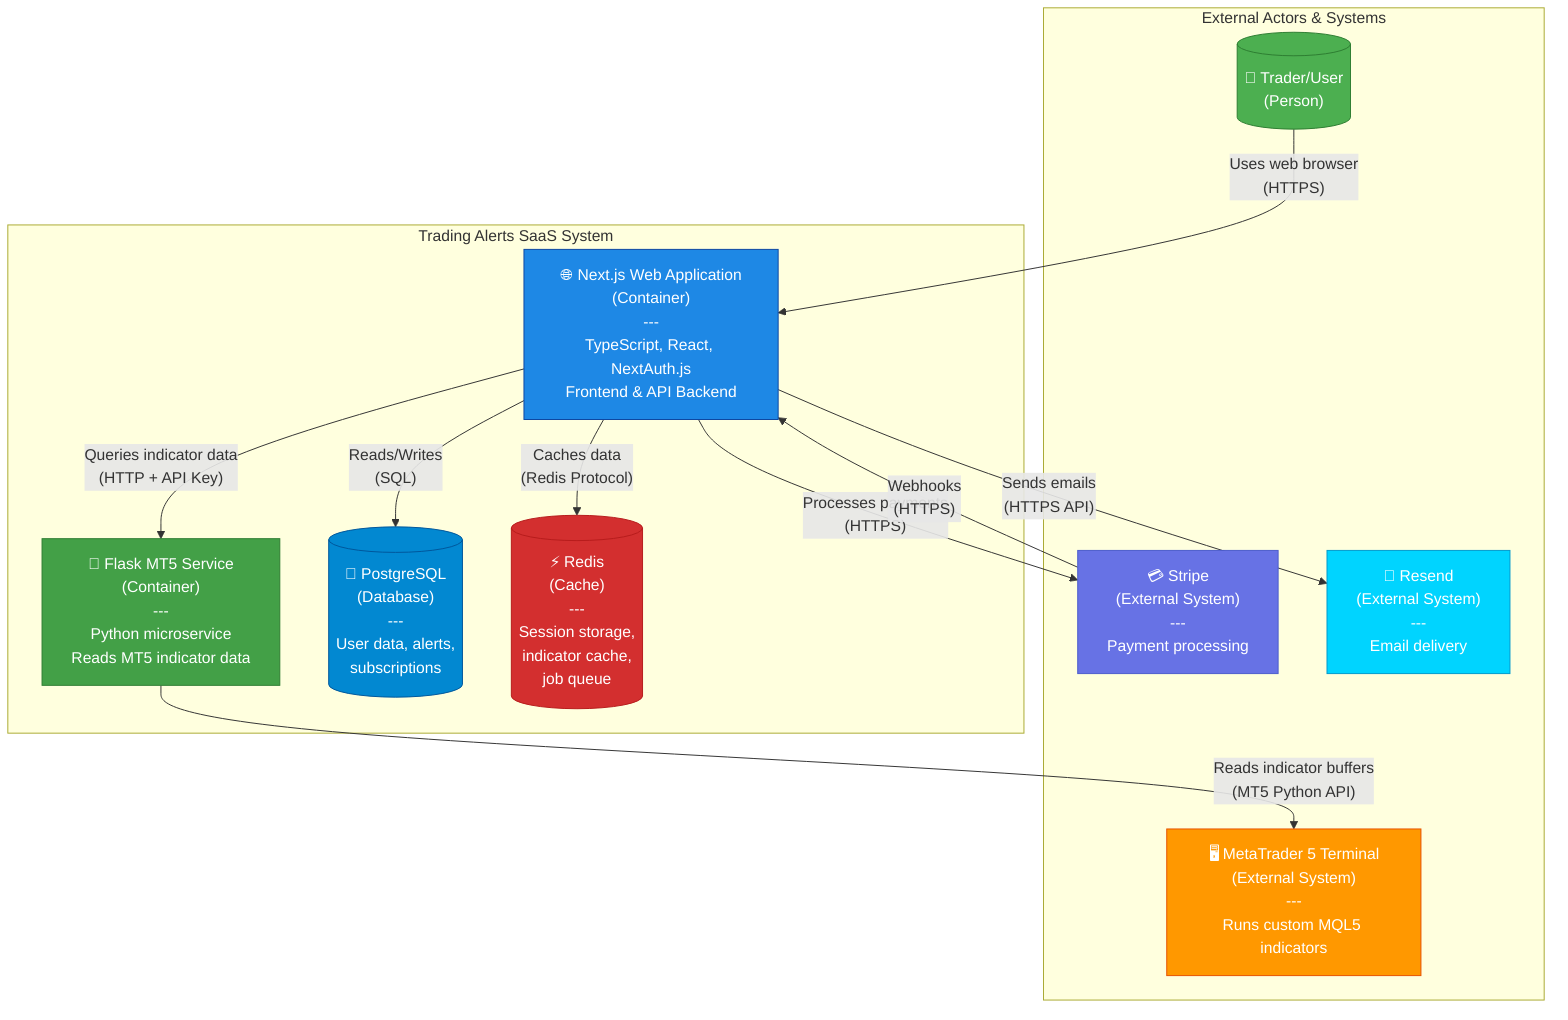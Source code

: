 graph TB
    subgraph External["External Actors & Systems"]
        User[("👤 Trader/User<br/>(Person)")]
        MT5["🖥️ MetaTrader 5 Terminal<br/>(External System)<br/>---<br/>Runs custom MQL5 indicators"]
        Stripe["💳 Stripe<br/>(External System)<br/>---<br/>Payment processing"]
        Resend["📧 Resend<br/>(External System)<br/>---<br/>Email delivery"]
    end
    
    subgraph System["Trading Alerts SaaS System"]
        NextJS["🌐 Next.js Web Application<br/>(Container)<br/>---<br/>TypeScript, React, NextAuth.js<br/>Frontend & API Backend"]
        Flask["🐍 Flask MT5 Service<br/>(Container)<br/>---<br/>Python microservice<br/>Reads MT5 indicator data"]
        DB[("💾 PostgreSQL<br/>(Database)<br/>---<br/>User data, alerts,<br/>subscriptions")]
        Cache[("⚡ Redis<br/>(Cache)<br/>---<br/>Session storage,<br/>indicator cache,<br/>job queue")]
    end
    
    User -->|"Uses web browser<br/>(HTTPS)"| NextJS
    NextJS -->|"Queries indicator data<br/>(HTTP + API Key)"| Flask
    Flask -->|"Reads indicator buffers<br/>(MT5 Python API)"| MT5
    NextJS -->|"Reads/Writes<br/>(SQL)"| DB
    NextJS -->|"Caches data<br/>(Redis Protocol)"| Cache
    NextJS -->|"Processes payments<br/>(HTTPS)"| Stripe
    NextJS -->|"Sends emails<br/>(HTTPS API)"| Resend
    Stripe -->|"Webhooks<br/>(HTTPS)"| NextJS
    
    style User fill:#4CAF50,stroke:#2E7D32,color:#fff
    style MT5 fill:#FF9800,stroke:#E65100,color:#fff
    style Stripe fill:#6772E5,stroke:#4B5BCC,color:#fff
    style Resend fill:#00D4FF,stroke:#0099CC,color:#fff
    style NextJS fill:#1e88e5,stroke:#0d47a1,color:#fff
    style Flask fill:#43a047,stroke:#2E7D32,color:#fff
    style DB fill:#0288D1,stroke:#01579B,color:#fff
    style Cache fill:#D32F2F,stroke:#B71C1C,color:#fff